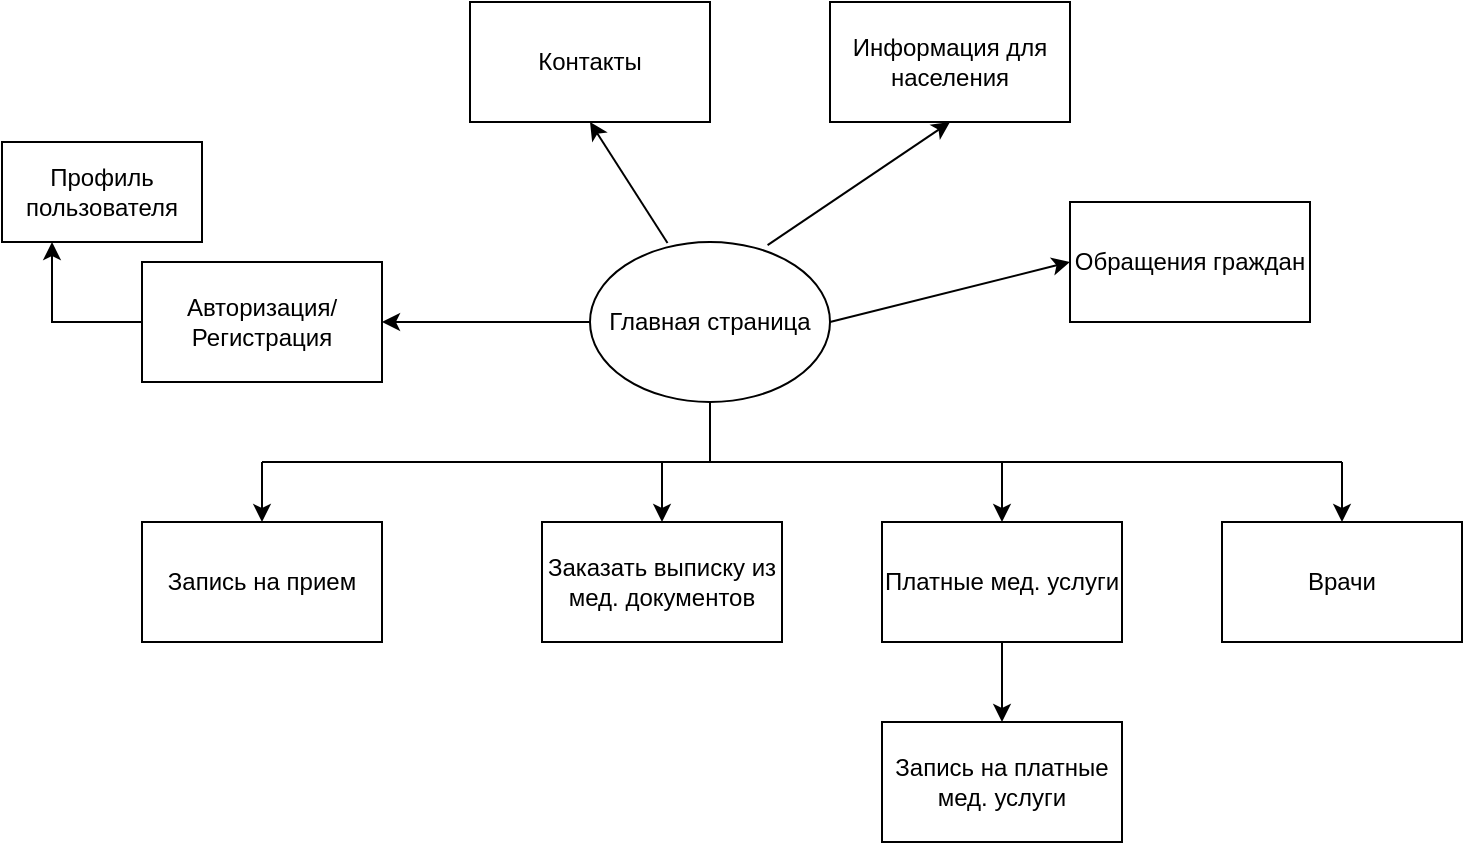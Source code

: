 <mxfile version="20.5.1" type="device"><diagram id="lsNvp5IIX3vnrBFoRhdq" name="Страница 1"><mxGraphModel dx="901" dy="891" grid="1" gridSize="10" guides="1" tooltips="1" connect="1" arrows="1" fold="1" page="1" pageScale="1" pageWidth="827" pageHeight="1169" math="0" shadow="0"><root><mxCell id="0"/><mxCell id="1" parent="0"/><mxCell id="jLRLLzGdZ1R-QoVCyzqU-1" value="Главная страница" style="ellipse;whiteSpace=wrap;html=1;rounded=0;" vertex="1" parent="1"><mxGeometry x="354" y="270" width="120" height="80" as="geometry"/></mxCell><mxCell id="jLRLLzGdZ1R-QoVCyzqU-2" value="Авторизация/Регистрация" style="rounded=0;whiteSpace=wrap;html=1;" vertex="1" parent="1"><mxGeometry x="130" y="280" width="120" height="60" as="geometry"/></mxCell><mxCell id="jLRLLzGdZ1R-QoVCyzqU-3" value="" style="endArrow=classic;html=1;rounded=0;entryX=1;entryY=0.5;entryDx=0;entryDy=0;exitX=0;exitY=0.5;exitDx=0;exitDy=0;" edge="1" parent="1" source="jLRLLzGdZ1R-QoVCyzqU-1" target="jLRLLzGdZ1R-QoVCyzqU-2"><mxGeometry width="50" height="50" relative="1" as="geometry"><mxPoint x="400" y="470" as="sourcePoint"/><mxPoint x="450" y="420" as="targetPoint"/></mxGeometry></mxCell><mxCell id="jLRLLzGdZ1R-QoVCyzqU-4" value="Профиль пользователя" style="rounded=0;whiteSpace=wrap;html=1;" vertex="1" parent="1"><mxGeometry x="60" y="220" width="100" height="50" as="geometry"/></mxCell><mxCell id="jLRLLzGdZ1R-QoVCyzqU-5" value="" style="endArrow=classic;html=1;rounded=0;entryX=0.25;entryY=1;entryDx=0;entryDy=0;exitX=0;exitY=0.5;exitDx=0;exitDy=0;" edge="1" parent="1" source="jLRLLzGdZ1R-QoVCyzqU-2" target="jLRLLzGdZ1R-QoVCyzqU-4"><mxGeometry width="50" height="50" relative="1" as="geometry"><mxPoint x="400" y="470" as="sourcePoint"/><mxPoint x="450" y="420" as="targetPoint"/><Array as="points"><mxPoint x="85" y="310"/></Array></mxGeometry></mxCell><mxCell id="jLRLLzGdZ1R-QoVCyzqU-6" value="Заказать выписку из мед. документов" style="rounded=0;whiteSpace=wrap;html=1;" vertex="1" parent="1"><mxGeometry x="330" y="410" width="120" height="60" as="geometry"/></mxCell><mxCell id="jLRLLzGdZ1R-QoVCyzqU-7" value="Платные мед. услуги" style="rounded=0;whiteSpace=wrap;html=1;" vertex="1" parent="1"><mxGeometry x="500" y="410" width="120" height="60" as="geometry"/></mxCell><mxCell id="jLRLLzGdZ1R-QoVCyzqU-8" value="Запись на прием" style="rounded=0;whiteSpace=wrap;html=1;" vertex="1" parent="1"><mxGeometry x="130" y="410" width="120" height="60" as="geometry"/></mxCell><mxCell id="jLRLLzGdZ1R-QoVCyzqU-9" value="Запись на платные мед. услуги" style="rounded=0;whiteSpace=wrap;html=1;" vertex="1" parent="1"><mxGeometry x="500" y="510" width="120" height="60" as="geometry"/></mxCell><mxCell id="jLRLLzGdZ1R-QoVCyzqU-10" value="" style="endArrow=classic;html=1;rounded=0;exitX=0.5;exitY=1;exitDx=0;exitDy=0;entryX=0.5;entryY=0;entryDx=0;entryDy=0;" edge="1" parent="1" source="jLRLLzGdZ1R-QoVCyzqU-7" target="jLRLLzGdZ1R-QoVCyzqU-9"><mxGeometry width="50" height="50" relative="1" as="geometry"><mxPoint x="424" y="560" as="sourcePoint"/><mxPoint x="474" y="510" as="targetPoint"/></mxGeometry></mxCell><mxCell id="jLRLLzGdZ1R-QoVCyzqU-11" value="Врачи" style="rounded=0;whiteSpace=wrap;html=1;" vertex="1" parent="1"><mxGeometry x="670" y="410" width="120" height="60" as="geometry"/></mxCell><mxCell id="jLRLLzGdZ1R-QoVCyzqU-13" value="Контакты" style="rounded=0;whiteSpace=wrap;html=1;" vertex="1" parent="1"><mxGeometry x="294" y="150" width="120" height="60" as="geometry"/></mxCell><mxCell id="jLRLLzGdZ1R-QoVCyzqU-14" value="Информация для населения" style="rounded=0;whiteSpace=wrap;html=1;" vertex="1" parent="1"><mxGeometry x="474" y="150" width="120" height="60" as="geometry"/></mxCell><mxCell id="jLRLLzGdZ1R-QoVCyzqU-15" value="" style="endArrow=classic;html=1;rounded=0;entryX=0.5;entryY=1;entryDx=0;entryDy=0;exitX=0.323;exitY=0.006;exitDx=0;exitDy=0;exitPerimeter=0;" edge="1" parent="1" source="jLRLLzGdZ1R-QoVCyzqU-1" target="jLRLLzGdZ1R-QoVCyzqU-13"><mxGeometry width="50" height="50" relative="1" as="geometry"><mxPoint x="400" y="450" as="sourcePoint"/><mxPoint x="450" y="400" as="targetPoint"/></mxGeometry></mxCell><mxCell id="jLRLLzGdZ1R-QoVCyzqU-17" value="" style="endArrow=classic;html=1;rounded=0;entryX=0.5;entryY=1;entryDx=0;entryDy=0;exitX=0.74;exitY=0.02;exitDx=0;exitDy=0;exitPerimeter=0;" edge="1" parent="1" source="jLRLLzGdZ1R-QoVCyzqU-1" target="jLRLLzGdZ1R-QoVCyzqU-14"><mxGeometry width="50" height="50" relative="1" as="geometry"><mxPoint x="400" y="450" as="sourcePoint"/><mxPoint x="450" y="400" as="targetPoint"/></mxGeometry></mxCell><mxCell id="jLRLLzGdZ1R-QoVCyzqU-23" value="" style="endArrow=none;html=1;rounded=0;" edge="1" parent="1"><mxGeometry width="50" height="50" relative="1" as="geometry"><mxPoint x="190" y="380" as="sourcePoint"/><mxPoint x="730" y="380" as="targetPoint"/></mxGeometry></mxCell><mxCell id="jLRLLzGdZ1R-QoVCyzqU-24" value="" style="endArrow=none;html=1;rounded=0;entryX=0.5;entryY=1;entryDx=0;entryDy=0;" edge="1" parent="1" target="jLRLLzGdZ1R-QoVCyzqU-1"><mxGeometry width="50" height="50" relative="1" as="geometry"><mxPoint x="414" y="380" as="sourcePoint"/><mxPoint x="450" y="400" as="targetPoint"/></mxGeometry></mxCell><mxCell id="jLRLLzGdZ1R-QoVCyzqU-25" value="" style="endArrow=classic;html=1;rounded=0;entryX=0.5;entryY=0;entryDx=0;entryDy=0;" edge="1" parent="1" target="jLRLLzGdZ1R-QoVCyzqU-8"><mxGeometry width="50" height="50" relative="1" as="geometry"><mxPoint x="190" y="380" as="sourcePoint"/><mxPoint x="450" y="400" as="targetPoint"/></mxGeometry></mxCell><mxCell id="jLRLLzGdZ1R-QoVCyzqU-26" value="" style="endArrow=classic;html=1;rounded=0;entryX=0.5;entryY=0;entryDx=0;entryDy=0;" edge="1" parent="1" target="jLRLLzGdZ1R-QoVCyzqU-6"><mxGeometry width="50" height="50" relative="1" as="geometry"><mxPoint x="390" y="380" as="sourcePoint"/><mxPoint x="450" y="400" as="targetPoint"/></mxGeometry></mxCell><mxCell id="jLRLLzGdZ1R-QoVCyzqU-27" value="" style="endArrow=classic;html=1;rounded=0;entryX=0.5;entryY=0;entryDx=0;entryDy=0;" edge="1" parent="1" target="jLRLLzGdZ1R-QoVCyzqU-7"><mxGeometry width="50" height="50" relative="1" as="geometry"><mxPoint x="560" y="380" as="sourcePoint"/><mxPoint x="450" y="400" as="targetPoint"/></mxGeometry></mxCell><mxCell id="jLRLLzGdZ1R-QoVCyzqU-28" value="" style="endArrow=classic;html=1;rounded=0;entryX=0.5;entryY=0;entryDx=0;entryDy=0;" edge="1" parent="1" target="jLRLLzGdZ1R-QoVCyzqU-11"><mxGeometry width="50" height="50" relative="1" as="geometry"><mxPoint x="730" y="380" as="sourcePoint"/><mxPoint x="450" y="400" as="targetPoint"/></mxGeometry></mxCell><mxCell id="jLRLLzGdZ1R-QoVCyzqU-30" value="Обращения граждан" style="rounded=0;whiteSpace=wrap;html=1;" vertex="1" parent="1"><mxGeometry x="594" y="250" width="120" height="60" as="geometry"/></mxCell><mxCell id="jLRLLzGdZ1R-QoVCyzqU-31" value="" style="endArrow=classic;html=1;rounded=0;entryX=0;entryY=0.5;entryDx=0;entryDy=0;exitX=1;exitY=0.5;exitDx=0;exitDy=0;" edge="1" parent="1" source="jLRLLzGdZ1R-QoVCyzqU-1" target="jLRLLzGdZ1R-QoVCyzqU-30"><mxGeometry width="50" height="50" relative="1" as="geometry"><mxPoint x="400" y="450" as="sourcePoint"/><mxPoint x="450" y="400" as="targetPoint"/></mxGeometry></mxCell></root></mxGraphModel></diagram></mxfile>